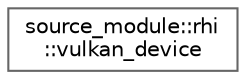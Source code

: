 digraph "类继承关系图"
{
 // LATEX_PDF_SIZE
  bgcolor="transparent";
  edge [fontname=Helvetica,fontsize=10,labelfontname=Helvetica,labelfontsize=10];
  node [fontname=Helvetica,fontsize=10,shape=box,height=0.2,width=0.4];
  rankdir="LR";
  Node0 [id="Node000000",label="source_module::rhi\l::vulkan_device",height=0.2,width=0.4,color="grey40", fillcolor="white", style="filled",URL="$classsource__module_1_1rhi_1_1vulkan__device.html",tooltip=" "];
}
